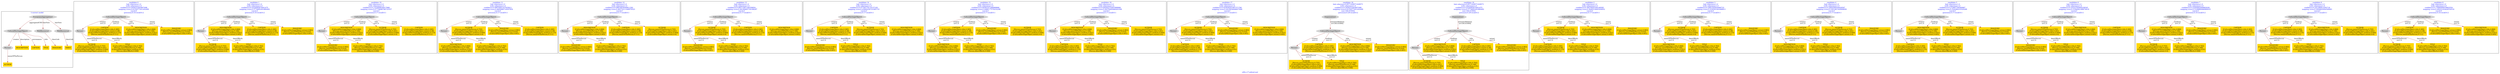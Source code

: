 digraph n0 {
fontcolor="blue"
remincross="true"
label="s08-s-17-edited.xml"
subgraph cluster_0 {
label="1-correct model"
n2[style="filled",color="white",fillcolor="lightgray",label="CulturalHeritageObject1"];
n3[style="filled",color="white",fillcolor="lightgray",label="Person1"];
n4[shape="plaintext",style="filled",fillcolor="gold",label="DESCRIPTION"];
n5[shape="plaintext",style="filled",fillcolor="gold",label="CAPTION"];
n6[shape="plaintext",style="filled",fillcolor="gold",label="TITLE"];
n7[shape="plaintext",style="filled",fillcolor="gold",label="AUTHOR"];
n8[style="filled",color="white",fillcolor="lightgray",label="EuropeanaAggregation1"];
n9[style="filled",color="white",fillcolor="lightgray",label="WebResource1"];
n10[style="filled",color="white",fillcolor="lightgray",label="WebResource2"];
n11[shape="plaintext",style="filled",fillcolor="gold",label="IMAGESRC"];
n12[shape="plaintext",style="filled",fillcolor="gold",label="VIDEO"];
}
subgraph cluster_1 {
label="candidate 0\nlink coherence:1.0\nnode coherence:1.0\nconfidence:0.5456231603607498\nmapping score:0.6152077201202499\ncost:6.0\n-precision:0.33-recall:0.2"
n14[style="filled",color="white",fillcolor="lightgray",label="CulturalHeritageObject1"];
n15[style="filled",color="white",fillcolor="lightgray",label="Person1"];
n16[shape="plaintext",style="filled",fillcolor="gold",label="CAPTION\n[CulturalHeritageObject,title,0.395]\n[CulturalHeritageObject,extent,0.38]\n[CulturalHeritageObject,medium,0.115]\n[Person,nameOfThePerson,0.111]"];
n17[shape="plaintext",style="filled",fillcolor="gold",label="DESCRIPTION\n[CulturalHeritageObject,title,0.868]\n[Person,nameOfThePerson,0.106]\n[CulturalHeritageObject,medium,0.021]\n[CulturalHeritageObject,extent,0.005]"];
n18[shape="plaintext",style="filled",fillcolor="gold",label="IMAGESRC\n[CulturalHeritageObject,extent,0.983]\n[Person,nameOfThePerson,0.016]\n[CulturalHeritageObject,title,0.001]"];
n19[shape="plaintext",style="filled",fillcolor="gold",label="AUTHOR\n[Person,nameOfThePerson,0.755]\n[CulturalHeritageObject,title,0.241]\n[CulturalHeritageObject,medium,0.004]\n[CulturalHeritageObject,extent,0.0]"];
n20[shape="plaintext",style="filled",fillcolor="gold",label="TITLE\n[CulturalHeritageObject,title,0.783]\n[Person,nameOfThePerson,0.199]\n[CulturalHeritageObject,medium,0.01]\n[Person,dateOfBirth,0.008]"];
}
subgraph cluster_2 {
label="candidate 1\nlink coherence:1.0\nnode coherence:1.0\nconfidence:0.4324085875641475\nmapping score:0.5774695291880492\ncost:6.0\n-precision:0.33-recall:0.2"
n22[style="filled",color="white",fillcolor="lightgray",label="CulturalHeritageObject1"];
n23[style="filled",color="white",fillcolor="lightgray",label="Person1"];
n24[shape="plaintext",style="filled",fillcolor="gold",label="DESCRIPTION\n[CulturalHeritageObject,title,0.868]\n[Person,nameOfThePerson,0.106]\n[CulturalHeritageObject,medium,0.021]\n[CulturalHeritageObject,extent,0.005]"];
n25[shape="plaintext",style="filled",fillcolor="gold",label="CAPTION\n[CulturalHeritageObject,title,0.395]\n[CulturalHeritageObject,extent,0.38]\n[CulturalHeritageObject,medium,0.115]\n[Person,nameOfThePerson,0.111]"];
n26[shape="plaintext",style="filled",fillcolor="gold",label="IMAGESRC\n[CulturalHeritageObject,extent,0.983]\n[Person,nameOfThePerson,0.016]\n[CulturalHeritageObject,title,0.001]"];
n27[shape="plaintext",style="filled",fillcolor="gold",label="AUTHOR\n[Person,nameOfThePerson,0.755]\n[CulturalHeritageObject,title,0.241]\n[CulturalHeritageObject,medium,0.004]\n[CulturalHeritageObject,extent,0.0]"];
n28[shape="plaintext",style="filled",fillcolor="gold",label="TITLE\n[CulturalHeritageObject,title,0.783]\n[Person,nameOfThePerson,0.199]\n[CulturalHeritageObject,medium,0.01]\n[Person,dateOfBirth,0.008]"];
}
subgraph cluster_3 {
label="candidate 10\nlink coherence:1.0\nnode coherence:1.0\nconfidence:0.1333009030017666\nmapping score:0.47776696766725557\ncost:6.0\n-precision:0.17-recall:0.1"
n30[style="filled",color="white",fillcolor="lightgray",label="CulturalHeritageObject1"];
n31[style="filled",color="white",fillcolor="lightgray",label="Person1"];
n32[shape="plaintext",style="filled",fillcolor="gold",label="DESCRIPTION\n[CulturalHeritageObject,title,0.868]\n[Person,nameOfThePerson,0.106]\n[CulturalHeritageObject,medium,0.021]\n[CulturalHeritageObject,extent,0.005]"];
n33[shape="plaintext",style="filled",fillcolor="gold",label="AUTHOR\n[Person,nameOfThePerson,0.755]\n[CulturalHeritageObject,title,0.241]\n[CulturalHeritageObject,medium,0.004]\n[CulturalHeritageObject,extent,0.0]"];
n34[shape="plaintext",style="filled",fillcolor="gold",label="IMAGESRC\n[CulturalHeritageObject,extent,0.983]\n[Person,nameOfThePerson,0.016]\n[CulturalHeritageObject,title,0.001]"];
n35[shape="plaintext",style="filled",fillcolor="gold",label="CAPTION\n[CulturalHeritageObject,title,0.395]\n[CulturalHeritageObject,extent,0.38]\n[CulturalHeritageObject,medium,0.115]\n[Person,nameOfThePerson,0.111]"];
n36[shape="plaintext",style="filled",fillcolor="gold",label="TITLE\n[CulturalHeritageObject,title,0.783]\n[Person,nameOfThePerson,0.199]\n[CulturalHeritageObject,medium,0.01]\n[Person,dateOfBirth,0.008]"];
}
subgraph cluster_4 {
label="candidate 11\nlink coherence:1.0\nnode coherence:1.0\nconfidence:0.09970001557935611\nmapping score:0.4665666718597854\ncost:6.0\n-precision:0.17-recall:0.1"
n38[style="filled",color="white",fillcolor="lightgray",label="CulturalHeritageObject1"];
n39[style="filled",color="white",fillcolor="lightgray",label="Person1"];
n40[shape="plaintext",style="filled",fillcolor="gold",label="AUTHOR\n[Person,nameOfThePerson,0.755]\n[CulturalHeritageObject,title,0.241]\n[CulturalHeritageObject,medium,0.004]\n[CulturalHeritageObject,extent,0.0]"];
n41[shape="plaintext",style="filled",fillcolor="gold",label="IMAGESRC\n[CulturalHeritageObject,extent,0.983]\n[Person,nameOfThePerson,0.016]\n[CulturalHeritageObject,title,0.001]"];
n42[shape="plaintext",style="filled",fillcolor="gold",label="DESCRIPTION\n[CulturalHeritageObject,title,0.868]\n[Person,nameOfThePerson,0.106]\n[CulturalHeritageObject,medium,0.021]\n[CulturalHeritageObject,extent,0.005]"];
n43[shape="plaintext",style="filled",fillcolor="gold",label="CAPTION\n[CulturalHeritageObject,title,0.395]\n[CulturalHeritageObject,extent,0.38]\n[CulturalHeritageObject,medium,0.115]\n[Person,nameOfThePerson,0.111]"];
n44[shape="plaintext",style="filled",fillcolor="gold",label="TITLE\n[CulturalHeritageObject,title,0.783]\n[Person,nameOfThePerson,0.199]\n[CulturalHeritageObject,medium,0.01]\n[Person,dateOfBirth,0.008]"];
}
subgraph cluster_5 {
label="candidate 12\nlink coherence:1.0\nnode coherence:1.0\nconfidence:0.08816634049611581\nmapping score:0.46272211349870523\ncost:6.0\n-precision:0.17-recall:0.1"
n46[style="filled",color="white",fillcolor="lightgray",label="CulturalHeritageObject1"];
n47[style="filled",color="white",fillcolor="lightgray",label="Person1"];
n48[shape="plaintext",style="filled",fillcolor="gold",label="DESCRIPTION\n[CulturalHeritageObject,title,0.868]\n[Person,nameOfThePerson,0.106]\n[CulturalHeritageObject,medium,0.021]\n[CulturalHeritageObject,extent,0.005]"];
n49[shape="plaintext",style="filled",fillcolor="gold",label="CAPTION\n[CulturalHeritageObject,title,0.395]\n[CulturalHeritageObject,extent,0.38]\n[CulturalHeritageObject,medium,0.115]\n[Person,nameOfThePerson,0.111]"];
n50[shape="plaintext",style="filled",fillcolor="gold",label="IMAGESRC\n[CulturalHeritageObject,extent,0.983]\n[Person,nameOfThePerson,0.016]\n[CulturalHeritageObject,title,0.001]"];
n51[shape="plaintext",style="filled",fillcolor="gold",label="AUTHOR\n[Person,nameOfThePerson,0.755]\n[CulturalHeritageObject,title,0.241]\n[CulturalHeritageObject,medium,0.004]\n[CulturalHeritageObject,extent,0.0]"];
n52[shape="plaintext",style="filled",fillcolor="gold",label="TITLE\n[CulturalHeritageObject,title,0.783]\n[Person,nameOfThePerson,0.199]\n[CulturalHeritageObject,medium,0.01]\n[Person,dateOfBirth,0.008]"];
}
subgraph cluster_6 {
label="candidate 13\nlink coherence:1.0\nnode coherence:1.0\nconfidence:0.08571997190558854\nmapping score:0.46190665730186287\ncost:6.0\n-precision:0.17-recall:0.1"
n54[style="filled",color="white",fillcolor="lightgray",label="CulturalHeritageObject1"];
n55[style="filled",color="white",fillcolor="lightgray",label="Person1"];
n56[shape="plaintext",style="filled",fillcolor="gold",label="AUTHOR\n[Person,nameOfThePerson,0.755]\n[CulturalHeritageObject,title,0.241]\n[CulturalHeritageObject,medium,0.004]\n[CulturalHeritageObject,extent,0.0]"];
n57[shape="plaintext",style="filled",fillcolor="gold",label="CAPTION\n[CulturalHeritageObject,title,0.395]\n[CulturalHeritageObject,extent,0.38]\n[CulturalHeritageObject,medium,0.115]\n[Person,nameOfThePerson,0.111]"];
n58[shape="plaintext",style="filled",fillcolor="gold",label="IMAGESRC\n[CulturalHeritageObject,extent,0.983]\n[Person,nameOfThePerson,0.016]\n[CulturalHeritageObject,title,0.001]"];
n59[shape="plaintext",style="filled",fillcolor="gold",label="DESCRIPTION\n[CulturalHeritageObject,title,0.868]\n[Person,nameOfThePerson,0.106]\n[CulturalHeritageObject,medium,0.021]\n[CulturalHeritageObject,extent,0.005]"];
n60[shape="plaintext",style="filled",fillcolor="gold",label="TITLE\n[CulturalHeritageObject,title,0.783]\n[Person,nameOfThePerson,0.199]\n[CulturalHeritageObject,medium,0.01]\n[Person,dateOfBirth,0.008]"];
}
subgraph cluster_7 {
label="candidate 14\nlink coherence:1.0\nnode coherence:1.0\nconfidence:0.07700779170157193\nmapping score:0.45900259723385733\ncost:6.0\n-precision:0.17-recall:0.1"
n62[style="filled",color="white",fillcolor="lightgray",label="CulturalHeritageObject1"];
n63[style="filled",color="white",fillcolor="lightgray",label="Person1"];
n64[shape="plaintext",style="filled",fillcolor="gold",label="CAPTION\n[CulturalHeritageObject,title,0.395]\n[CulturalHeritageObject,extent,0.38]\n[CulturalHeritageObject,medium,0.115]\n[Person,nameOfThePerson,0.111]"];
n65[shape="plaintext",style="filled",fillcolor="gold",label="AUTHOR\n[Person,nameOfThePerson,0.755]\n[CulturalHeritageObject,title,0.241]\n[CulturalHeritageObject,medium,0.004]\n[CulturalHeritageObject,extent,0.0]"];
n66[shape="plaintext",style="filled",fillcolor="gold",label="IMAGESRC\n[CulturalHeritageObject,extent,0.983]\n[Person,nameOfThePerson,0.016]\n[CulturalHeritageObject,title,0.001]"];
n67[shape="plaintext",style="filled",fillcolor="gold",label="DESCRIPTION\n[CulturalHeritageObject,title,0.868]\n[Person,nameOfThePerson,0.106]\n[CulturalHeritageObject,medium,0.021]\n[CulturalHeritageObject,extent,0.005]"];
n68[shape="plaintext",style="filled",fillcolor="gold",label="TITLE\n[CulturalHeritageObject,title,0.783]\n[Person,nameOfThePerson,0.199]\n[CulturalHeritageObject,medium,0.01]\n[Person,dateOfBirth,0.008]"];
}
subgraph cluster_8 {
label="candidate 15\nlink coherence:1.0\nnode coherence:1.0\nconfidence:0.04585327286968866\nmapping score:0.4486177576232296\ncost:6.0\n-precision:0.17-recall:0.1"
n70[style="filled",color="white",fillcolor="lightgray",label="CulturalHeritageObject1"];
n71[style="filled",color="white",fillcolor="lightgray",label="Person1"];
n72[shape="plaintext",style="filled",fillcolor="gold",label="CAPTION\n[CulturalHeritageObject,title,0.395]\n[CulturalHeritageObject,extent,0.38]\n[CulturalHeritageObject,medium,0.115]\n[Person,nameOfThePerson,0.111]"];
n73[shape="plaintext",style="filled",fillcolor="gold",label="IMAGESRC\n[CulturalHeritageObject,extent,0.983]\n[Person,nameOfThePerson,0.016]\n[CulturalHeritageObject,title,0.001]"];
n74[shape="plaintext",style="filled",fillcolor="gold",label="DESCRIPTION\n[CulturalHeritageObject,title,0.868]\n[Person,nameOfThePerson,0.106]\n[CulturalHeritageObject,medium,0.021]\n[CulturalHeritageObject,extent,0.005]"];
n75[shape="plaintext",style="filled",fillcolor="gold",label="AUTHOR\n[Person,nameOfThePerson,0.755]\n[CulturalHeritageObject,title,0.241]\n[CulturalHeritageObject,medium,0.004]\n[CulturalHeritageObject,extent,0.0]"];
n76[shape="plaintext",style="filled",fillcolor="gold",label="TITLE\n[CulturalHeritageObject,title,0.783]\n[Person,nameOfThePerson,0.199]\n[CulturalHeritageObject,medium,0.01]\n[Person,dateOfBirth,0.008]"];
}
subgraph cluster_9 {
label="candidate 16\nlink coherence:1.0\nnode coherence:1.0\nconfidence:0.028282570587898966\nmapping score:0.44276085686263306\ncost:6.0\n-precision:0.17-recall:0.1"
n78[style="filled",color="white",fillcolor="lightgray",label="CulturalHeritageObject1"];
n79[style="filled",color="white",fillcolor="lightgray",label="Person1"];
n80[shape="plaintext",style="filled",fillcolor="gold",label="DESCRIPTION\n[CulturalHeritageObject,title,0.868]\n[Person,nameOfThePerson,0.106]\n[CulturalHeritageObject,medium,0.021]\n[CulturalHeritageObject,extent,0.005]"];
n81[shape="plaintext",style="filled",fillcolor="gold",label="IMAGESRC\n[CulturalHeritageObject,extent,0.983]\n[Person,nameOfThePerson,0.016]\n[CulturalHeritageObject,title,0.001]"];
n82[shape="plaintext",style="filled",fillcolor="gold",label="CAPTION\n[CulturalHeritageObject,title,0.395]\n[CulturalHeritageObject,extent,0.38]\n[CulturalHeritageObject,medium,0.115]\n[Person,nameOfThePerson,0.111]"];
n83[shape="plaintext",style="filled",fillcolor="gold",label="AUTHOR\n[Person,nameOfThePerson,0.755]\n[CulturalHeritageObject,title,0.241]\n[CulturalHeritageObject,medium,0.004]\n[CulturalHeritageObject,extent,0.0]"];
n84[shape="plaintext",style="filled",fillcolor="gold",label="TITLE\n[CulturalHeritageObject,title,0.783]\n[Person,nameOfThePerson,0.199]\n[CulturalHeritageObject,medium,0.01]\n[Person,dateOfBirth,0.008]"];
}
subgraph cluster_10 {
label="candidate 17\nlink coherence:1.0\nnode coherence:1.0\nconfidence:0.025836201997371706\nmapping score:0.4419454006657906\ncost:6.0\n-precision:0.17-recall:0.1"
n86[style="filled",color="white",fillcolor="lightgray",label="CulturalHeritageObject1"];
n87[style="filled",color="white",fillcolor="lightgray",label="Person1"];
n88[shape="plaintext",style="filled",fillcolor="gold",label="AUTHOR\n[Person,nameOfThePerson,0.755]\n[CulturalHeritageObject,title,0.241]\n[CulturalHeritageObject,medium,0.004]\n[CulturalHeritageObject,extent,0.0]"];
n89[shape="plaintext",style="filled",fillcolor="gold",label="IMAGESRC\n[CulturalHeritageObject,extent,0.983]\n[Person,nameOfThePerson,0.016]\n[CulturalHeritageObject,title,0.001]"];
n90[shape="plaintext",style="filled",fillcolor="gold",label="DESCRIPTION\n[CulturalHeritageObject,title,0.868]\n[Person,nameOfThePerson,0.106]\n[CulturalHeritageObject,medium,0.021]\n[CulturalHeritageObject,extent,0.005]"];
n91[shape="plaintext",style="filled",fillcolor="gold",label="CAPTION\n[CulturalHeritageObject,title,0.395]\n[CulturalHeritageObject,extent,0.38]\n[CulturalHeritageObject,medium,0.115]\n[Person,nameOfThePerson,0.111]"];
n92[shape="plaintext",style="filled",fillcolor="gold",label="TITLE\n[CulturalHeritageObject,title,0.783]\n[Person,nameOfThePerson,0.199]\n[CulturalHeritageObject,medium,0.01]\n[Person,dateOfBirth,0.008]"];
}
subgraph cluster_11 {
label="candidate 18\nlink coherence:0.8571428571428571\nnode coherence:1.0\nconfidence:0.5456231603607498\nmapping score:0.6152077201202499\ncost:106.010002\n-precision:0.29-recall:0.2"
n94[style="filled",color="white",fillcolor="lightgray",label="CulturalHeritageObject1"];
n95[style="filled",color="white",fillcolor="lightgray",label="Person1"];
n96[style="filled",color="white",fillcolor="lightgray",label="Organization1"];
n97[shape="plaintext",style="filled",fillcolor="gold",label="CAPTION\n[CulturalHeritageObject,title,0.395]\n[CulturalHeritageObject,extent,0.38]\n[CulturalHeritageObject,medium,0.115]\n[Person,nameOfThePerson,0.111]"];
n98[shape="plaintext",style="filled",fillcolor="gold",label="DESCRIPTION\n[CulturalHeritageObject,title,0.868]\n[Person,nameOfThePerson,0.106]\n[CulturalHeritageObject,medium,0.021]\n[CulturalHeritageObject,extent,0.005]"];
n99[shape="plaintext",style="filled",fillcolor="gold",label="IMAGESRC\n[CulturalHeritageObject,extent,0.983]\n[Person,nameOfThePerson,0.016]\n[CulturalHeritageObject,title,0.001]"];
n100[shape="plaintext",style="filled",fillcolor="gold",label="AUTHOR\n[Person,nameOfThePerson,0.755]\n[CulturalHeritageObject,title,0.241]\n[CulturalHeritageObject,medium,0.004]\n[CulturalHeritageObject,extent,0.0]"];
n101[shape="plaintext",style="filled",fillcolor="gold",label="TITLE\n[CulturalHeritageObject,title,0.783]\n[Person,nameOfThePerson,0.199]\n[CulturalHeritageObject,medium,0.01]\n[Person,dateOfBirth,0.008]"];
}
subgraph cluster_12 {
label="candidate 19\nlink coherence:0.8571428571428571\nnode coherence:1.0\nconfidence:0.4324085875641475\nmapping score:0.5774695291880492\ncost:106.010002\n-precision:0.29-recall:0.2"
n103[style="filled",color="white",fillcolor="lightgray",label="CulturalHeritageObject1"];
n104[style="filled",color="white",fillcolor="lightgray",label="Person1"];
n105[style="filled",color="white",fillcolor="lightgray",label="Organization1"];
n106[shape="plaintext",style="filled",fillcolor="gold",label="DESCRIPTION\n[CulturalHeritageObject,title,0.868]\n[Person,nameOfThePerson,0.106]\n[CulturalHeritageObject,medium,0.021]\n[CulturalHeritageObject,extent,0.005]"];
n107[shape="plaintext",style="filled",fillcolor="gold",label="CAPTION\n[CulturalHeritageObject,title,0.395]\n[CulturalHeritageObject,extent,0.38]\n[CulturalHeritageObject,medium,0.115]\n[Person,nameOfThePerson,0.111]"];
n108[shape="plaintext",style="filled",fillcolor="gold",label="IMAGESRC\n[CulturalHeritageObject,extent,0.983]\n[Person,nameOfThePerson,0.016]\n[CulturalHeritageObject,title,0.001]"];
n109[shape="plaintext",style="filled",fillcolor="gold",label="AUTHOR\n[Person,nameOfThePerson,0.755]\n[CulturalHeritageObject,title,0.241]\n[CulturalHeritageObject,medium,0.004]\n[CulturalHeritageObject,extent,0.0]"];
n110[shape="plaintext",style="filled",fillcolor="gold",label="TITLE\n[CulturalHeritageObject,title,0.783]\n[Person,nameOfThePerson,0.199]\n[CulturalHeritageObject,medium,0.01]\n[Person,dateOfBirth,0.008]"];
}
subgraph cluster_13 {
label="candidate 2\nlink coherence:1.0\nnode coherence:1.0\nconfidence:0.39479445356148585\nmapping score:0.5649314845204952\ncost:6.0\n-precision:0.17-recall:0.1"
n112[style="filled",color="white",fillcolor="lightgray",label="CulturalHeritageObject1"];
n113[style="filled",color="white",fillcolor="lightgray",label="Person1"];
n114[shape="plaintext",style="filled",fillcolor="gold",label="AUTHOR\n[Person,nameOfThePerson,0.755]\n[CulturalHeritageObject,title,0.241]\n[CulturalHeritageObject,medium,0.004]\n[CulturalHeritageObject,extent,0.0]"];
n115[shape="plaintext",style="filled",fillcolor="gold",label="DESCRIPTION\n[CulturalHeritageObject,title,0.868]\n[Person,nameOfThePerson,0.106]\n[CulturalHeritageObject,medium,0.021]\n[CulturalHeritageObject,extent,0.005]"];
n116[shape="plaintext",style="filled",fillcolor="gold",label="IMAGESRC\n[CulturalHeritageObject,extent,0.983]\n[Person,nameOfThePerson,0.016]\n[CulturalHeritageObject,title,0.001]"];
n117[shape="plaintext",style="filled",fillcolor="gold",label="CAPTION\n[CulturalHeritageObject,title,0.395]\n[CulturalHeritageObject,extent,0.38]\n[CulturalHeritageObject,medium,0.115]\n[Person,nameOfThePerson,0.111]"];
n118[shape="plaintext",style="filled",fillcolor="gold",label="TITLE\n[CulturalHeritageObject,title,0.783]\n[Person,nameOfThePerson,0.199]\n[CulturalHeritageObject,medium,0.01]\n[Person,dateOfBirth,0.008]"];
}
subgraph cluster_14 {
label="candidate 3\nlink coherence:1.0\nnode coherence:1.0\nconfidence:0.2991505830466733\nmapping score:0.5330501943488911\ncost:6.0\n-precision:0.17-recall:0.1"
n120[style="filled",color="white",fillcolor="lightgray",label="CulturalHeritageObject1"];
n121[style="filled",color="white",fillcolor="lightgray",label="Person1"];
n122[shape="plaintext",style="filled",fillcolor="gold",label="AUTHOR\n[Person,nameOfThePerson,0.755]\n[CulturalHeritageObject,title,0.241]\n[CulturalHeritageObject,medium,0.004]\n[CulturalHeritageObject,extent,0.0]"];
n123[shape="plaintext",style="filled",fillcolor="gold",label="CAPTION\n[CulturalHeritageObject,title,0.395]\n[CulturalHeritageObject,extent,0.38]\n[CulturalHeritageObject,medium,0.115]\n[Person,nameOfThePerson,0.111]"];
n124[shape="plaintext",style="filled",fillcolor="gold",label="IMAGESRC\n[CulturalHeritageObject,extent,0.983]\n[Person,nameOfThePerson,0.016]\n[CulturalHeritageObject,title,0.001]"];
n125[shape="plaintext",style="filled",fillcolor="gold",label="DESCRIPTION\n[CulturalHeritageObject,title,0.868]\n[Person,nameOfThePerson,0.106]\n[CulturalHeritageObject,medium,0.021]\n[CulturalHeritageObject,extent,0.005]"];
n126[shape="plaintext",style="filled",fillcolor="gold",label="TITLE\n[CulturalHeritageObject,title,0.783]\n[Person,nameOfThePerson,0.199]\n[CulturalHeritageObject,medium,0.01]\n[Person,dateOfBirth,0.008]"];
}
subgraph cluster_15 {
label="candidate 4\nlink coherence:1.0\nnode coherence:1.0\nconfidence:0.2904384028426567\nmapping score:0.5301461342808856\ncost:6.0\n-precision:0.17-recall:0.1"
n128[style="filled",color="white",fillcolor="lightgray",label="CulturalHeritageObject1"];
n129[style="filled",color="white",fillcolor="lightgray",label="Person1"];
n130[shape="plaintext",style="filled",fillcolor="gold",label="CAPTION\n[CulturalHeritageObject,title,0.395]\n[CulturalHeritageObject,extent,0.38]\n[CulturalHeritageObject,medium,0.115]\n[Person,nameOfThePerson,0.111]"];
n131[shape="plaintext",style="filled",fillcolor="gold",label="AUTHOR\n[Person,nameOfThePerson,0.755]\n[CulturalHeritageObject,title,0.241]\n[CulturalHeritageObject,medium,0.004]\n[CulturalHeritageObject,extent,0.0]"];
n132[shape="plaintext",style="filled",fillcolor="gold",label="IMAGESRC\n[CulturalHeritageObject,extent,0.983]\n[Person,nameOfThePerson,0.016]\n[CulturalHeritageObject,title,0.001]"];
n133[shape="plaintext",style="filled",fillcolor="gold",label="DESCRIPTION\n[CulturalHeritageObject,title,0.868]\n[Person,nameOfThePerson,0.106]\n[CulturalHeritageObject,medium,0.021]\n[CulturalHeritageObject,extent,0.005]"];
n134[shape="plaintext",style="filled",fillcolor="gold",label="TITLE\n[CulturalHeritageObject,title,0.783]\n[Person,nameOfThePerson,0.199]\n[CulturalHeritageObject,medium,0.01]\n[Person,dateOfBirth,0.008]"];
}
subgraph cluster_16 {
label="candidate 5\nlink coherence:1.0\nnode coherence:1.0\nconfidence:0.272867700560867\nmapping score:0.524289233520289\ncost:6.0\n-precision:0.17-recall:0.1"
n136[style="filled",color="white",fillcolor="lightgray",label="CulturalHeritageObject1"];
n137[style="filled",color="white",fillcolor="lightgray",label="Person1"];
n138[shape="plaintext",style="filled",fillcolor="gold",label="DESCRIPTION\n[CulturalHeritageObject,title,0.868]\n[Person,nameOfThePerson,0.106]\n[CulturalHeritageObject,medium,0.021]\n[CulturalHeritageObject,extent,0.005]"];
n139[shape="plaintext",style="filled",fillcolor="gold",label="AUTHOR\n[Person,nameOfThePerson,0.755]\n[CulturalHeritageObject,title,0.241]\n[CulturalHeritageObject,medium,0.004]\n[CulturalHeritageObject,extent,0.0]"];
n140[shape="plaintext",style="filled",fillcolor="gold",label="IMAGESRC\n[CulturalHeritageObject,extent,0.983]\n[Person,nameOfThePerson,0.016]\n[CulturalHeritageObject,title,0.001]"];
n141[shape="plaintext",style="filled",fillcolor="gold",label="CAPTION\n[CulturalHeritageObject,title,0.395]\n[CulturalHeritageObject,extent,0.38]\n[CulturalHeritageObject,medium,0.115]\n[Person,nameOfThePerson,0.111]"];
n142[shape="plaintext",style="filled",fillcolor="gold",label="TITLE\n[CulturalHeritageObject,title,0.783]\n[Person,nameOfThePerson,0.199]\n[CulturalHeritageObject,medium,0.01]\n[Person,dateOfBirth,0.008]"];
}
subgraph cluster_17 {
label="candidate 6\nlink coherence:1.0\nnode coherence:1.0\nconfidence:0.25522765600238545\nmapping score:0.5184092186674618\ncost:6.0\n-precision:0.17-recall:0.1"
n144[style="filled",color="white",fillcolor="lightgray",label="CulturalHeritageObject1"];
n145[style="filled",color="white",fillcolor="lightgray",label="Person1"];
n146[shape="plaintext",style="filled",fillcolor="gold",label="AUTHOR\n[Person,nameOfThePerson,0.755]\n[CulturalHeritageObject,title,0.241]\n[CulturalHeritageObject,medium,0.004]\n[CulturalHeritageObject,extent,0.0]"];
n147[shape="plaintext",style="filled",fillcolor="gold",label="DESCRIPTION\n[CulturalHeritageObject,title,0.868]\n[Person,nameOfThePerson,0.106]\n[CulturalHeritageObject,medium,0.021]\n[CulturalHeritageObject,extent,0.005]"];
n148[shape="plaintext",style="filled",fillcolor="gold",label="IMAGESRC\n[CulturalHeritageObject,extent,0.983]\n[Person,nameOfThePerson,0.016]\n[CulturalHeritageObject,title,0.001]"];
n149[shape="plaintext",style="filled",fillcolor="gold",label="CAPTION\n[CulturalHeritageObject,title,0.395]\n[CulturalHeritageObject,extent,0.38]\n[CulturalHeritageObject,medium,0.115]\n[Person,nameOfThePerson,0.111]"];
n150[shape="plaintext",style="filled",fillcolor="gold",label="TITLE\n[CulturalHeritageObject,title,0.783]\n[Person,nameOfThePerson,0.199]\n[CulturalHeritageObject,medium,0.01]\n[Person,dateOfBirth,0.008]"];
}
subgraph cluster_18 {
label="candidate 7\nlink coherence:1.0\nnode coherence:1.0\nconfidence:0.23295802009683028\nmapping score:0.5109860066989435\ncost:6.0\n-precision:0.33-recall:0.2"
n152[style="filled",color="white",fillcolor="lightgray",label="CulturalHeritageObject1"];
n153[style="filled",color="white",fillcolor="lightgray",label="Person1"];
n154[shape="plaintext",style="filled",fillcolor="gold",label="DESCRIPTION\n[CulturalHeritageObject,title,0.868]\n[Person,nameOfThePerson,0.106]\n[CulturalHeritageObject,medium,0.021]\n[CulturalHeritageObject,extent,0.005]"];
n155[shape="plaintext",style="filled",fillcolor="gold",label="IMAGESRC\n[CulturalHeritageObject,extent,0.983]\n[Person,nameOfThePerson,0.016]\n[CulturalHeritageObject,title,0.001]"];
n156[shape="plaintext",style="filled",fillcolor="gold",label="CAPTION\n[CulturalHeritageObject,title,0.395]\n[CulturalHeritageObject,extent,0.38]\n[CulturalHeritageObject,medium,0.115]\n[Person,nameOfThePerson,0.111]"];
n157[shape="plaintext",style="filled",fillcolor="gold",label="AUTHOR\n[Person,nameOfThePerson,0.755]\n[CulturalHeritageObject,title,0.241]\n[CulturalHeritageObject,medium,0.004]\n[CulturalHeritageObject,extent,0.0]"];
n158[shape="plaintext",style="filled",fillcolor="gold",label="TITLE\n[CulturalHeritageObject,title,0.783]\n[Person,nameOfThePerson,0.199]\n[CulturalHeritageObject,medium,0.01]\n[Person,dateOfBirth,0.008]"];
}
subgraph cluster_19 {
label="candidate 8\nlink coherence:1.0\nnode coherence:1.0\nconfidence:0.201380913292718\nmapping score:0.5004603044309061\ncost:6.0\n-precision:0.17-recall:0.1"
n160[style="filled",color="white",fillcolor="lightgray",label="CulturalHeritageObject1"];
n161[style="filled",color="white",fillcolor="lightgray",label="Person1"];
n162[shape="plaintext",style="filled",fillcolor="gold",label="CAPTION\n[CulturalHeritageObject,title,0.395]\n[CulturalHeritageObject,extent,0.38]\n[CulturalHeritageObject,medium,0.115]\n[Person,nameOfThePerson,0.111]"];
n163[shape="plaintext",style="filled",fillcolor="gold",label="DESCRIPTION\n[CulturalHeritageObject,title,0.868]\n[Person,nameOfThePerson,0.106]\n[CulturalHeritageObject,medium,0.021]\n[CulturalHeritageObject,extent,0.005]"];
n164[shape="plaintext",style="filled",fillcolor="gold",label="IMAGESRC\n[CulturalHeritageObject,extent,0.983]\n[Person,nameOfThePerson,0.016]\n[CulturalHeritageObject,title,0.001]"];
n165[shape="plaintext",style="filled",fillcolor="gold",label="AUTHOR\n[Person,nameOfThePerson,0.755]\n[CulturalHeritageObject,title,0.241]\n[CulturalHeritageObject,medium,0.004]\n[CulturalHeritageObject,extent,0.0]"];
n166[shape="plaintext",style="filled",fillcolor="gold",label="TITLE\n[CulturalHeritageObject,title,0.783]\n[Person,nameOfThePerson,0.199]\n[CulturalHeritageObject,medium,0.01]\n[Person,dateOfBirth,0.008]"];
}
subgraph cluster_20 {
label="candidate 9\nlink coherence:1.0\nnode coherence:1.0\nconfidence:0.17666490879663554\nmapping score:0.49222163626554516\ncost:6.0\n-precision:0.33-recall:0.2"
n168[style="filled",color="white",fillcolor="lightgray",label="CulturalHeritageObject1"];
n169[style="filled",color="white",fillcolor="lightgray",label="Person1"];
n170[shape="plaintext",style="filled",fillcolor="gold",label="CAPTION\n[CulturalHeritageObject,title,0.395]\n[CulturalHeritageObject,extent,0.38]\n[CulturalHeritageObject,medium,0.115]\n[Person,nameOfThePerson,0.111]"];
n171[shape="plaintext",style="filled",fillcolor="gold",label="IMAGESRC\n[CulturalHeritageObject,extent,0.983]\n[Person,nameOfThePerson,0.016]\n[CulturalHeritageObject,title,0.001]"];
n172[shape="plaintext",style="filled",fillcolor="gold",label="DESCRIPTION\n[CulturalHeritageObject,title,0.868]\n[Person,nameOfThePerson,0.106]\n[CulturalHeritageObject,medium,0.021]\n[CulturalHeritageObject,extent,0.005]"];
n173[shape="plaintext",style="filled",fillcolor="gold",label="AUTHOR\n[Person,nameOfThePerson,0.755]\n[CulturalHeritageObject,title,0.241]\n[CulturalHeritageObject,medium,0.004]\n[CulturalHeritageObject,extent,0.0]"];
n174[shape="plaintext",style="filled",fillcolor="gold",label="TITLE\n[CulturalHeritageObject,title,0.783]\n[Person,nameOfThePerson,0.199]\n[CulturalHeritageObject,medium,0.01]\n[Person,dateOfBirth,0.008]"];
}
n2 -> n3[color="brown",fontcolor="black",label="creator"]
n2 -> n4[color="brown",fontcolor="black",label="description"]
n2 -> n5[color="brown",fontcolor="black",label="provenance"]
n2 -> n6[color="brown",fontcolor="black",label="title"]
n3 -> n7[color="brown",fontcolor="black",label="nameOfThePerson"]
n8 -> n2[color="brown",fontcolor="black",label="aggregatedCHO"]
n8 -> n9[color="brown",fontcolor="black",label="hasView"]
n8 -> n10[color="brown",fontcolor="black",label="hasView"]
n9 -> n11[color="brown",fontcolor="black",label="classLink"]
n10 -> n12[color="brown",fontcolor="black",label="classLink"]
n14 -> n15[color="brown",fontcolor="black",label="creator\nw=1.0"]
n14 -> n16[color="brown",fontcolor="black",label="medium\nw=1.0"]
n14 -> n17[color="brown",fontcolor="black",label="title\nw=1.0"]
n14 -> n18[color="brown",fontcolor="black",label="extent\nw=1.0"]
n15 -> n19[color="brown",fontcolor="black",label="nameOfThePerson\nw=1.0"]
n15 -> n20[color="brown",fontcolor="black",label="dateOfBirth\nw=1.0"]
n22 -> n23[color="brown",fontcolor="black",label="creator\nw=1.0"]
n22 -> n24[color="brown",fontcolor="black",label="medium\nw=1.0"]
n22 -> n25[color="brown",fontcolor="black",label="title\nw=1.0"]
n22 -> n26[color="brown",fontcolor="black",label="extent\nw=1.0"]
n23 -> n27[color="brown",fontcolor="black",label="nameOfThePerson\nw=1.0"]
n23 -> n28[color="brown",fontcolor="black",label="dateOfBirth\nw=1.0"]
n30 -> n31[color="brown",fontcolor="black",label="creator\nw=1.0"]
n30 -> n32[color="brown",fontcolor="black",label="medium\nw=1.0"]
n30 -> n33[color="brown",fontcolor="black",label="title\nw=1.0"]
n31 -> n34[color="brown",fontcolor="black",label="nameOfThePerson\nw=1.0"]
n30 -> n35[color="brown",fontcolor="black",label="extent\nw=1.0"]
n31 -> n36[color="brown",fontcolor="black",label="dateOfBirth\nw=1.0"]
n38 -> n39[color="brown",fontcolor="black",label="creator\nw=1.0"]
n38 -> n40[color="brown",fontcolor="black",label="medium\nw=1.0"]
n38 -> n41[color="brown",fontcolor="black",label="title\nw=1.0"]
n39 -> n42[color="brown",fontcolor="black",label="nameOfThePerson\nw=1.0"]
n38 -> n43[color="brown",fontcolor="black",label="extent\nw=1.0"]
n39 -> n44[color="brown",fontcolor="black",label="dateOfBirth\nw=1.0"]
n46 -> n47[color="brown",fontcolor="black",label="creator\nw=1.0"]
n46 -> n48[color="brown",fontcolor="black",label="medium\nw=1.0"]
n46 -> n49[color="brown",fontcolor="black",label="title\nw=1.0"]
n47 -> n50[color="brown",fontcolor="black",label="nameOfThePerson\nw=1.0"]
n46 -> n51[color="brown",fontcolor="black",label="extent\nw=1.0"]
n47 -> n52[color="brown",fontcolor="black",label="dateOfBirth\nw=1.0"]
n54 -> n55[color="brown",fontcolor="black",label="creator\nw=1.0"]
n54 -> n56[color="brown",fontcolor="black",label="medium\nw=1.0"]
n54 -> n57[color="brown",fontcolor="black",label="title\nw=1.0"]
n55 -> n58[color="brown",fontcolor="black",label="nameOfThePerson\nw=1.0"]
n54 -> n59[color="brown",fontcolor="black",label="extent\nw=1.0"]
n55 -> n60[color="brown",fontcolor="black",label="dateOfBirth\nw=1.0"]
n62 -> n63[color="brown",fontcolor="black",label="creator\nw=1.0"]
n62 -> n64[color="brown",fontcolor="black",label="medium\nw=1.0"]
n62 -> n65[color="brown",fontcolor="black",label="title\nw=1.0"]
n63 -> n66[color="brown",fontcolor="black",label="nameOfThePerson\nw=1.0"]
n62 -> n67[color="brown",fontcolor="black",label="extent\nw=1.0"]
n63 -> n68[color="brown",fontcolor="black",label="dateOfBirth\nw=1.0"]
n70 -> n71[color="brown",fontcolor="black",label="creator\nw=1.0"]
n70 -> n72[color="brown",fontcolor="black",label="medium\nw=1.0"]
n70 -> n73[color="brown",fontcolor="black",label="title\nw=1.0"]
n71 -> n74[color="brown",fontcolor="black",label="nameOfThePerson\nw=1.0"]
n70 -> n75[color="brown",fontcolor="black",label="extent\nw=1.0"]
n71 -> n76[color="brown",fontcolor="black",label="dateOfBirth\nw=1.0"]
n78 -> n79[color="brown",fontcolor="black",label="creator\nw=1.0"]
n78 -> n80[color="brown",fontcolor="black",label="medium\nw=1.0"]
n78 -> n81[color="brown",fontcolor="black",label="title\nw=1.0"]
n79 -> n82[color="brown",fontcolor="black",label="nameOfThePerson\nw=1.0"]
n78 -> n83[color="brown",fontcolor="black",label="extent\nw=1.0"]
n79 -> n84[color="brown",fontcolor="black",label="dateOfBirth\nw=1.0"]
n86 -> n87[color="brown",fontcolor="black",label="creator\nw=1.0"]
n86 -> n88[color="brown",fontcolor="black",label="medium\nw=1.0"]
n86 -> n89[color="brown",fontcolor="black",label="title\nw=1.0"]
n86 -> n90[color="brown",fontcolor="black",label="extent\nw=1.0"]
n87 -> n91[color="brown",fontcolor="black",label="nameOfThePerson\nw=1.0"]
n87 -> n92[color="brown",fontcolor="black",label="dateOfBirth\nw=1.0"]
n94 -> n95[color="brown",fontcolor="black",label="creator\nw=1.0"]
n96 -> n94[color="brown",fontcolor="black",label="semanticRelation\nw=100.010002"]
n94 -> n97[color="brown",fontcolor="black",label="medium\nw=1.0"]
n94 -> n98[color="brown",fontcolor="black",label="title\nw=1.0"]
n94 -> n99[color="brown",fontcolor="black",label="extent\nw=1.0"]
n95 -> n100[color="brown",fontcolor="black",label="nameOfThePerson\nw=1.0"]
n95 -> n101[color="brown",fontcolor="black",label="dateOfBirth\nw=1.0"]
n103 -> n104[color="brown",fontcolor="black",label="creator\nw=1.0"]
n105 -> n103[color="brown",fontcolor="black",label="semanticRelation\nw=100.010002"]
n103 -> n106[color="brown",fontcolor="black",label="medium\nw=1.0"]
n103 -> n107[color="brown",fontcolor="black",label="title\nw=1.0"]
n103 -> n108[color="brown",fontcolor="black",label="extent\nw=1.0"]
n104 -> n109[color="brown",fontcolor="black",label="nameOfThePerson\nw=1.0"]
n104 -> n110[color="brown",fontcolor="black",label="dateOfBirth\nw=1.0"]
n112 -> n113[color="brown",fontcolor="black",label="creator\nw=1.0"]
n112 -> n114[color="brown",fontcolor="black",label="medium\nw=1.0"]
n112 -> n115[color="brown",fontcolor="black",label="title\nw=1.0"]
n112 -> n116[color="brown",fontcolor="black",label="extent\nw=1.0"]
n113 -> n117[color="brown",fontcolor="black",label="nameOfThePerson\nw=1.0"]
n113 -> n118[color="brown",fontcolor="black",label="dateOfBirth\nw=1.0"]
n120 -> n121[color="brown",fontcolor="black",label="creator\nw=1.0"]
n120 -> n122[color="brown",fontcolor="black",label="medium\nw=1.0"]
n120 -> n123[color="brown",fontcolor="black",label="title\nw=1.0"]
n120 -> n124[color="brown",fontcolor="black",label="extent\nw=1.0"]
n121 -> n125[color="brown",fontcolor="black",label="nameOfThePerson\nw=1.0"]
n121 -> n126[color="brown",fontcolor="black",label="dateOfBirth\nw=1.0"]
n128 -> n129[color="brown",fontcolor="black",label="creator\nw=1.0"]
n128 -> n130[color="brown",fontcolor="black",label="medium\nw=1.0"]
n128 -> n131[color="brown",fontcolor="black",label="title\nw=1.0"]
n128 -> n132[color="brown",fontcolor="black",label="extent\nw=1.0"]
n129 -> n133[color="brown",fontcolor="black",label="nameOfThePerson\nw=1.0"]
n129 -> n134[color="brown",fontcolor="black",label="dateOfBirth\nw=1.0"]
n136 -> n137[color="brown",fontcolor="black",label="creator\nw=1.0"]
n136 -> n138[color="brown",fontcolor="black",label="medium\nw=1.0"]
n136 -> n139[color="brown",fontcolor="black",label="title\nw=1.0"]
n136 -> n140[color="brown",fontcolor="black",label="extent\nw=1.0"]
n137 -> n141[color="brown",fontcolor="black",label="nameOfThePerson\nw=1.0"]
n137 -> n142[color="brown",fontcolor="black",label="dateOfBirth\nw=1.0"]
n144 -> n145[color="brown",fontcolor="black",label="creator\nw=1.0"]
n144 -> n146[color="brown",fontcolor="black",label="medium\nw=1.0"]
n144 -> n147[color="brown",fontcolor="black",label="title\nw=1.0"]
n145 -> n148[color="brown",fontcolor="black",label="nameOfThePerson\nw=1.0"]
n144 -> n149[color="brown",fontcolor="black",label="extent\nw=1.0"]
n145 -> n150[color="brown",fontcolor="black",label="dateOfBirth\nw=1.0"]
n152 -> n153[color="brown",fontcolor="black",label="creator\nw=1.0"]
n152 -> n154[color="brown",fontcolor="black",label="medium\nw=1.0"]
n152 -> n155[color="brown",fontcolor="black",label="title\nw=1.0"]
n152 -> n156[color="brown",fontcolor="black",label="extent\nw=1.0"]
n153 -> n157[color="brown",fontcolor="black",label="nameOfThePerson\nw=1.0"]
n153 -> n158[color="brown",fontcolor="black",label="dateOfBirth\nw=1.0"]
n160 -> n161[color="brown",fontcolor="black",label="creator\nw=1.0"]
n160 -> n162[color="brown",fontcolor="black",label="medium\nw=1.0"]
n160 -> n163[color="brown",fontcolor="black",label="title\nw=1.0"]
n161 -> n164[color="brown",fontcolor="black",label="nameOfThePerson\nw=1.0"]
n160 -> n165[color="brown",fontcolor="black",label="extent\nw=1.0"]
n161 -> n166[color="brown",fontcolor="black",label="dateOfBirth\nw=1.0"]
n168 -> n169[color="brown",fontcolor="black",label="creator\nw=1.0"]
n168 -> n170[color="brown",fontcolor="black",label="medium\nw=1.0"]
n168 -> n171[color="brown",fontcolor="black",label="title\nw=1.0"]
n168 -> n172[color="brown",fontcolor="black",label="extent\nw=1.0"]
n169 -> n173[color="brown",fontcolor="black",label="nameOfThePerson\nw=1.0"]
n169 -> n174[color="brown",fontcolor="black",label="dateOfBirth\nw=1.0"]
}
